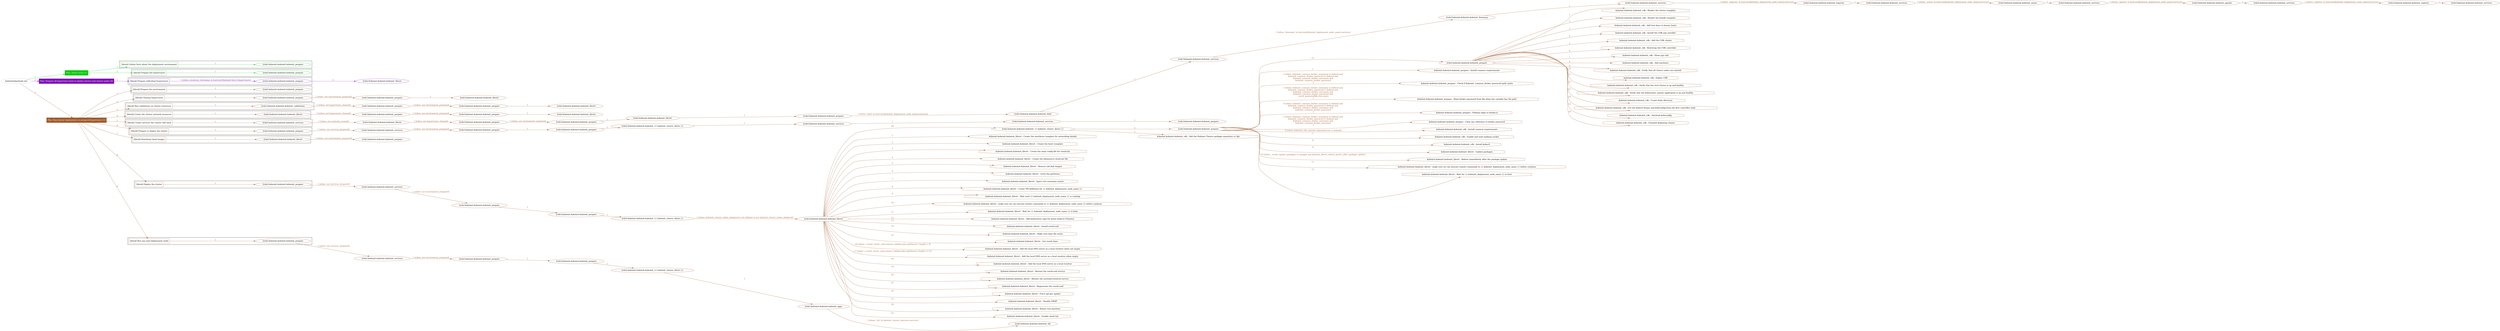 digraph {
	graph [concentrate=true ordering=in rankdir=LR ratio=fill]
	edge [esep=5 sep=10]
	"kubeinit/playbook.yml" [id=root_node style=dotted]
	play_4b096975 [label="Play: Initial setup (1)" color="#02ca05" fontcolor="#ffffff" id=play_4b096975 shape=box style=filled tooltip=localhost]
	"kubeinit/playbook.yml" -> play_4b096975 [label="1 " color="#02ca05" fontcolor="#02ca05" id=edge_5274994a labeltooltip="1 " tooltip="1 "]
	subgraph "kubeinit.kubeinit.kubeinit_prepare" {
		role_dae1dda7 [label="[role] kubeinit.kubeinit.kubeinit_prepare" color="#02ca05" id=role_dae1dda7 tooltip="kubeinit.kubeinit.kubeinit_prepare"]
	}
	subgraph "kubeinit.kubeinit.kubeinit_prepare" {
		role_79cd7778 [label="[role] kubeinit.kubeinit.kubeinit_prepare" color="#02ca05" id=role_79cd7778 tooltip="kubeinit.kubeinit.kubeinit_prepare"]
	}
	subgraph "Play: Initial setup (1)" {
		play_4b096975 -> block_efa3e01d [label=1 color="#02ca05" fontcolor="#02ca05" id=edge_a4e63b7f labeltooltip=1 tooltip=1]
		subgraph cluster_block_efa3e01d {
			block_efa3e01d [label="[block] Gather facts about the deployment environment" color="#02ca05" id=block_efa3e01d labeltooltip="Gather facts about the deployment environment" shape=box tooltip="Gather facts about the deployment environment"]
			block_efa3e01d -> role_dae1dda7 [label="1 " color="#02ca05" fontcolor="#02ca05" id=edge_c95172b9 labeltooltip="1 " tooltip="1 "]
		}
		play_4b096975 -> block_17cd36f0 [label=2 color="#02ca05" fontcolor="#02ca05" id=edge_826f4c01 labeltooltip=2 tooltip=2]
		subgraph cluster_block_17cd36f0 {
			block_17cd36f0 [label="[block] Prepare the hypervisors" color="#02ca05" id=block_17cd36f0 labeltooltip="Prepare the hypervisors" shape=box tooltip="Prepare the hypervisors"]
			block_17cd36f0 -> role_79cd7778 [label="1 " color="#02ca05" fontcolor="#02ca05" id=edge_7242faa9 labeltooltip="1 " tooltip="1 "]
		}
	}
	play_e96b1657 [label="Play: Prepare all hypervisor hosts to deploy service and cluster nodes (0)" color="#8113b9" fontcolor="#ffffff" id=play_e96b1657 shape=box style=filled tooltip="Play: Prepare all hypervisor hosts to deploy service and cluster nodes (0)"]
	"kubeinit/playbook.yml" -> play_e96b1657 [label="2 " color="#8113b9" fontcolor="#8113b9" id=edge_091a5f6b labeltooltip="2 " tooltip="2 "]
	subgraph "kubeinit.kubeinit.kubeinit_libvirt" {
		role_375c0bc0 [label="[role] kubeinit.kubeinit.kubeinit_libvirt" color="#8113b9" id=role_375c0bc0 tooltip="kubeinit.kubeinit.kubeinit_libvirt"]
	}
	subgraph "kubeinit.kubeinit.kubeinit_prepare" {
		role_eabfdcb5 [label="[role] kubeinit.kubeinit.kubeinit_prepare" color="#8113b9" id=role_eabfdcb5 tooltip="kubeinit.kubeinit.kubeinit_prepare"]
		role_eabfdcb5 -> role_375c0bc0 [label="1 " color="#8113b9" fontcolor="#8113b9" id=edge_df28ce56 labeltooltip="1 " tooltip="1 "]
	}
	subgraph "Play: Prepare all hypervisor hosts to deploy service and cluster nodes (0)" {
		play_e96b1657 -> block_29586aec [label=1 color="#8113b9" fontcolor="#8113b9" id=edge_f8de0030 labeltooltip=1 tooltip=1]
		subgraph cluster_block_29586aec {
			block_29586aec [label="[block] Prepare individual hypervisors" color="#8113b9" id=block_29586aec labeltooltip="Prepare individual hypervisors" shape=box tooltip="Prepare individual hypervisors"]
			block_29586aec -> role_eabfdcb5 [label="1 [when: inventory_hostname in hostvars['kubeinit-facts'].hypervisors]" color="#8113b9" fontcolor="#8113b9" id=edge_ac0bf16d labeltooltip="1 [when: inventory_hostname in hostvars['kubeinit-facts'].hypervisors]" tooltip="1 [when: inventory_hostname in hostvars['kubeinit-facts'].hypervisors]"]
		}
	}
	play_20565c7b [label="Play: Run cluster deployment on prepared hypervisors (1)" color="#9f5c2d" fontcolor="#ffffff" id=play_20565c7b shape=box style=filled tooltip=localhost]
	"kubeinit/playbook.yml" -> play_20565c7b [label="3 " color="#9f5c2d" fontcolor="#9f5c2d" id=edge_980e9e34 labeltooltip="3 " tooltip="3 "]
	subgraph "kubeinit.kubeinit.kubeinit_prepare" {
		role_3892c87d [label="[role] kubeinit.kubeinit.kubeinit_prepare" color="#9f5c2d" id=role_3892c87d tooltip="kubeinit.kubeinit.kubeinit_prepare"]
	}
	subgraph "kubeinit.kubeinit.kubeinit_libvirt" {
		role_865e1352 [label="[role] kubeinit.kubeinit.kubeinit_libvirt" color="#9f5c2d" id=role_865e1352 tooltip="kubeinit.kubeinit.kubeinit_libvirt"]
	}
	subgraph "kubeinit.kubeinit.kubeinit_prepare" {
		role_1aa5c8f6 [label="[role] kubeinit.kubeinit.kubeinit_prepare" color="#9f5c2d" id=role_1aa5c8f6 tooltip="kubeinit.kubeinit.kubeinit_prepare"]
		role_1aa5c8f6 -> role_865e1352 [label="1 " color="#9f5c2d" fontcolor="#9f5c2d" id=edge_eb5fa31a labeltooltip="1 " tooltip="1 "]
	}
	subgraph "kubeinit.kubeinit.kubeinit_prepare" {
		role_22e79dbb [label="[role] kubeinit.kubeinit.kubeinit_prepare" color="#9f5c2d" id=role_22e79dbb tooltip="kubeinit.kubeinit.kubeinit_prepare"]
		role_22e79dbb -> role_1aa5c8f6 [label="1 [when: not environment_prepared]" color="#9f5c2d" fontcolor="#9f5c2d" id=edge_43671c63 labeltooltip="1 [when: not environment_prepared]" tooltip="1 [when: not environment_prepared]"]
	}
	subgraph "kubeinit.kubeinit.kubeinit_libvirt" {
		role_51ab3d41 [label="[role] kubeinit.kubeinit.kubeinit_libvirt" color="#9f5c2d" id=role_51ab3d41 tooltip="kubeinit.kubeinit.kubeinit_libvirt"]
	}
	subgraph "kubeinit.kubeinit.kubeinit_prepare" {
		role_183d7eab [label="[role] kubeinit.kubeinit.kubeinit_prepare" color="#9f5c2d" id=role_183d7eab tooltip="kubeinit.kubeinit.kubeinit_prepare"]
		role_183d7eab -> role_51ab3d41 [label="1 " color="#9f5c2d" fontcolor="#9f5c2d" id=edge_656cd8fe labeltooltip="1 " tooltip="1 "]
	}
	subgraph "kubeinit.kubeinit.kubeinit_prepare" {
		role_f759e8e3 [label="[role] kubeinit.kubeinit.kubeinit_prepare" color="#9f5c2d" id=role_f759e8e3 tooltip="kubeinit.kubeinit.kubeinit_prepare"]
		role_f759e8e3 -> role_183d7eab [label="1 [when: not environment_prepared]" color="#9f5c2d" fontcolor="#9f5c2d" id=edge_4b8f04ab labeltooltip="1 [when: not environment_prepared]" tooltip="1 [when: not environment_prepared]"]
	}
	subgraph "kubeinit.kubeinit.kubeinit_validations" {
		role_c5344266 [label="[role] kubeinit.kubeinit.kubeinit_validations" color="#9f5c2d" id=role_c5344266 tooltip="kubeinit.kubeinit.kubeinit_validations"]
		role_c5344266 -> role_f759e8e3 [label="1 [when: not hypervisors_cleaned]" color="#9f5c2d" fontcolor="#9f5c2d" id=edge_2b792ae1 labeltooltip="1 [when: not hypervisors_cleaned]" tooltip="1 [when: not hypervisors_cleaned]"]
	}
	subgraph "kubeinit.kubeinit.kubeinit_libvirt" {
		role_154c600c [label="[role] kubeinit.kubeinit.kubeinit_libvirt" color="#9f5c2d" id=role_154c600c tooltip="kubeinit.kubeinit.kubeinit_libvirt"]
	}
	subgraph "kubeinit.kubeinit.kubeinit_prepare" {
		role_46c94559 [label="[role] kubeinit.kubeinit.kubeinit_prepare" color="#9f5c2d" id=role_46c94559 tooltip="kubeinit.kubeinit.kubeinit_prepare"]
		role_46c94559 -> role_154c600c [label="1 " color="#9f5c2d" fontcolor="#9f5c2d" id=edge_b2d3b6f0 labeltooltip="1 " tooltip="1 "]
	}
	subgraph "kubeinit.kubeinit.kubeinit_prepare" {
		role_74358912 [label="[role] kubeinit.kubeinit.kubeinit_prepare" color="#9f5c2d" id=role_74358912 tooltip="kubeinit.kubeinit.kubeinit_prepare"]
		role_74358912 -> role_46c94559 [label="1 [when: not environment_prepared]" color="#9f5c2d" fontcolor="#9f5c2d" id=edge_a160a01a labeltooltip="1 [when: not environment_prepared]" tooltip="1 [when: not environment_prepared]"]
	}
	subgraph "kubeinit.kubeinit.kubeinit_libvirt" {
		role_b840a695 [label="[role] kubeinit.kubeinit.kubeinit_libvirt" color="#9f5c2d" id=role_b840a695 tooltip="kubeinit.kubeinit.kubeinit_libvirt"]
		role_b840a695 -> role_74358912 [label="1 [when: not hypervisors_cleaned]" color="#9f5c2d" fontcolor="#9f5c2d" id=edge_20b74d67 labeltooltip="1 [when: not hypervisors_cleaned]" tooltip="1 [when: not hypervisors_cleaned]"]
	}
	subgraph "kubeinit.kubeinit.kubeinit_services" {
		role_607d300a [label="[role] kubeinit.kubeinit.kubeinit_services" color="#9f5c2d" id=role_607d300a tooltip="kubeinit.kubeinit.kubeinit_services"]
	}
	subgraph "kubeinit.kubeinit.kubeinit_registry" {
		role_a7ab4650 [label="[role] kubeinit.kubeinit.kubeinit_registry" color="#9f5c2d" id=role_a7ab4650 tooltip="kubeinit.kubeinit.kubeinit_registry"]
		role_a7ab4650 -> role_607d300a [label="1 " color="#9f5c2d" fontcolor="#9f5c2d" id=edge_0f89ae68 labeltooltip="1 " tooltip="1 "]
	}
	subgraph "kubeinit.kubeinit.kubeinit_services" {
		role_70c87b32 [label="[role] kubeinit.kubeinit.kubeinit_services" color="#9f5c2d" id=role_70c87b32 tooltip="kubeinit.kubeinit.kubeinit_services"]
		role_70c87b32 -> role_a7ab4650 [label="1 [when: 'registry' in hostvars[kubeinit_deployment_node_name].services]" color="#9f5c2d" fontcolor="#9f5c2d" id=edge_9947256d labeltooltip="1 [when: 'registry' in hostvars[kubeinit_deployment_node_name].services]" tooltip="1 [when: 'registry' in hostvars[kubeinit_deployment_node_name].services]"]
	}
	subgraph "kubeinit.kubeinit.kubeinit_apache" {
		role_8a4deb94 [label="[role] kubeinit.kubeinit.kubeinit_apache" color="#9f5c2d" id=role_8a4deb94 tooltip="kubeinit.kubeinit.kubeinit_apache"]
		role_8a4deb94 -> role_70c87b32 [label="1 " color="#9f5c2d" fontcolor="#9f5c2d" id=edge_41534d20 labeltooltip="1 " tooltip="1 "]
	}
	subgraph "kubeinit.kubeinit.kubeinit_services" {
		role_7d625b3b [label="[role] kubeinit.kubeinit.kubeinit_services" color="#9f5c2d" id=role_7d625b3b tooltip="kubeinit.kubeinit.kubeinit_services"]
		role_7d625b3b -> role_8a4deb94 [label="1 [when: 'apache' in hostvars[kubeinit_deployment_node_name].services]" color="#9f5c2d" fontcolor="#9f5c2d" id=edge_e7bc99f2 labeltooltip="1 [when: 'apache' in hostvars[kubeinit_deployment_node_name].services]" tooltip="1 [when: 'apache' in hostvars[kubeinit_deployment_node_name].services]"]
	}
	subgraph "kubeinit.kubeinit.kubeinit_nexus" {
		role_304b8098 [label="[role] kubeinit.kubeinit.kubeinit_nexus" color="#9f5c2d" id=role_304b8098 tooltip="kubeinit.kubeinit.kubeinit_nexus"]
		role_304b8098 -> role_7d625b3b [label="1 " color="#9f5c2d" fontcolor="#9f5c2d" id=edge_ab46e125 labeltooltip="1 " tooltip="1 "]
	}
	subgraph "kubeinit.kubeinit.kubeinit_services" {
		role_6a595a74 [label="[role] kubeinit.kubeinit.kubeinit_services" color="#9f5c2d" id=role_6a595a74 tooltip="kubeinit.kubeinit.kubeinit_services"]
		role_6a595a74 -> role_304b8098 [label="1 [when: 'nexus' in hostvars[kubeinit_deployment_node_name].services]" color="#9f5c2d" fontcolor="#9f5c2d" id=edge_2302e0fc labeltooltip="1 [when: 'nexus' in hostvars[kubeinit_deployment_node_name].services]" tooltip="1 [when: 'nexus' in hostvars[kubeinit_deployment_node_name].services]"]
	}
	subgraph "kubeinit.kubeinit.kubeinit_haproxy" {
		role_f06f0fd2 [label="[role] kubeinit.kubeinit.kubeinit_haproxy" color="#9f5c2d" id=role_f06f0fd2 tooltip="kubeinit.kubeinit.kubeinit_haproxy"]
		role_f06f0fd2 -> role_6a595a74 [label="1 " color="#9f5c2d" fontcolor="#9f5c2d" id=edge_9b2ff27e labeltooltip="1 " tooltip="1 "]
	}
	subgraph "kubeinit.kubeinit.kubeinit_services" {
		role_19c8b52f [label="[role] kubeinit.kubeinit.kubeinit_services" color="#9f5c2d" id=role_19c8b52f tooltip="kubeinit.kubeinit.kubeinit_services"]
		role_19c8b52f -> role_f06f0fd2 [label="1 [when: 'haproxy' in hostvars[kubeinit_deployment_node_name].services]" color="#9f5c2d" fontcolor="#9f5c2d" id=edge_483c10b6 labeltooltip="1 [when: 'haproxy' in hostvars[kubeinit_deployment_node_name].services]" tooltip="1 [when: 'haproxy' in hostvars[kubeinit_deployment_node_name].services]"]
	}
	subgraph "kubeinit.kubeinit.kubeinit_dnsmasq" {
		role_2fb79613 [label="[role] kubeinit.kubeinit.kubeinit_dnsmasq" color="#9f5c2d" id=role_2fb79613 tooltip="kubeinit.kubeinit.kubeinit_dnsmasq"]
		role_2fb79613 -> role_19c8b52f [label="1 " color="#9f5c2d" fontcolor="#9f5c2d" id=edge_f11f7e27 labeltooltip="1 " tooltip="1 "]
	}
	subgraph "kubeinit.kubeinit.kubeinit_services" {
		role_03984b90 [label="[role] kubeinit.kubeinit.kubeinit_services" color="#9f5c2d" id=role_03984b90 tooltip="kubeinit.kubeinit.kubeinit_services"]
		role_03984b90 -> role_2fb79613 [label="1 [when: 'dnsmasq' in hostvars[kubeinit_deployment_node_name].services]" color="#9f5c2d" fontcolor="#9f5c2d" id=edge_914fcc77 labeltooltip="1 [when: 'dnsmasq' in hostvars[kubeinit_deployment_node_name].services]" tooltip="1 [when: 'dnsmasq' in hostvars[kubeinit_deployment_node_name].services]"]
	}
	subgraph "kubeinit.kubeinit.kubeinit_bind" {
		role_a3f1e0aa [label="[role] kubeinit.kubeinit.kubeinit_bind" color="#9f5c2d" id=role_a3f1e0aa tooltip="kubeinit.kubeinit.kubeinit_bind"]
		role_a3f1e0aa -> role_03984b90 [label="1 " color="#9f5c2d" fontcolor="#9f5c2d" id=edge_8e8bd07e labeltooltip="1 " tooltip="1 "]
	}
	subgraph "kubeinit.kubeinit.kubeinit_prepare" {
		role_dec8719f [label="[role] kubeinit.kubeinit.kubeinit_prepare" color="#9f5c2d" id=role_dec8719f tooltip="kubeinit.kubeinit.kubeinit_prepare"]
		role_dec8719f -> role_a3f1e0aa [label="1 [when: 'bind' in hostvars[kubeinit_deployment_node_name].services]" color="#9f5c2d" fontcolor="#9f5c2d" id=edge_e58d956b labeltooltip="1 [when: 'bind' in hostvars[kubeinit_deployment_node_name].services]" tooltip="1 [when: 'bind' in hostvars[kubeinit_deployment_node_name].services]"]
	}
	subgraph "kubeinit.kubeinit.kubeinit_libvirt" {
		role_0289fa87 [label="[role] kubeinit.kubeinit.kubeinit_libvirt" color="#9f5c2d" id=role_0289fa87 tooltip="kubeinit.kubeinit.kubeinit_libvirt"]
		role_0289fa87 -> role_dec8719f [label="1 " color="#9f5c2d" fontcolor="#9f5c2d" id=edge_8224403a labeltooltip="1 " tooltip="1 "]
	}
	subgraph "kubeinit.kubeinit.kubeinit_prepare" {
		role_ed5b81ff [label="[role] kubeinit.kubeinit.kubeinit_prepare" color="#9f5c2d" id=role_ed5b81ff tooltip="kubeinit.kubeinit.kubeinit_prepare"]
		role_ed5b81ff -> role_0289fa87 [label="1 " color="#9f5c2d" fontcolor="#9f5c2d" id=edge_418b229f labeltooltip="1 " tooltip="1 "]
	}
	subgraph "kubeinit.kubeinit.kubeinit_prepare" {
		role_d68165b0 [label="[role] kubeinit.kubeinit.kubeinit_prepare" color="#9f5c2d" id=role_d68165b0 tooltip="kubeinit.kubeinit.kubeinit_prepare"]
		role_d68165b0 -> role_ed5b81ff [label="1 [when: not environment_prepared]" color="#9f5c2d" fontcolor="#9f5c2d" id=edge_cc7028ac labeltooltip="1 [when: not environment_prepared]" tooltip="1 [when: not environment_prepared]"]
	}
	subgraph "kubeinit.kubeinit.kubeinit_libvirt" {
		role_232a1df0 [label="[role] kubeinit.kubeinit.kubeinit_libvirt" color="#9f5c2d" id=role_232a1df0 tooltip="kubeinit.kubeinit.kubeinit_libvirt"]
		role_232a1df0 -> role_d68165b0 [label="1 [when: not hypervisors_cleaned]" color="#9f5c2d" fontcolor="#9f5c2d" id=edge_d5af9f51 labeltooltip="1 [when: not hypervisors_cleaned]" tooltip="1 [when: not hypervisors_cleaned]"]
	}
	subgraph "kubeinit.kubeinit.kubeinit_services" {
		role_73a20602 [label="[role] kubeinit.kubeinit.kubeinit_services" color="#9f5c2d" id=role_73a20602 tooltip="kubeinit.kubeinit.kubeinit_services"]
		role_73a20602 -> role_232a1df0 [label="1 [when: not network_created]" color="#9f5c2d" fontcolor="#9f5c2d" id=edge_ab255b76 labeltooltip="1 [when: not network_created]" tooltip="1 [when: not network_created]"]
	}
	subgraph "kubeinit.kubeinit.kubeinit_prepare" {
		role_c5945d5e [label="[role] kubeinit.kubeinit.kubeinit_prepare" color="#9f5c2d" id=role_c5945d5e tooltip="kubeinit.kubeinit.kubeinit_prepare"]
	}
	subgraph "kubeinit.kubeinit.kubeinit_services" {
		role_5a79c8a8 [label="[role] kubeinit.kubeinit.kubeinit_services" color="#9f5c2d" id=role_5a79c8a8 tooltip="kubeinit.kubeinit.kubeinit_services"]
		role_5a79c8a8 -> role_c5945d5e [label="1 " color="#9f5c2d" fontcolor="#9f5c2d" id=edge_2cdfae42 labeltooltip="1 " tooltip="1 "]
	}
	subgraph "kubeinit.kubeinit.kubeinit_services" {
		role_5133e07e [label="[role] kubeinit.kubeinit.kubeinit_services" color="#9f5c2d" id=role_5133e07e tooltip="kubeinit.kubeinit.kubeinit_services"]
		role_5133e07e -> role_5a79c8a8 [label="1 " color="#9f5c2d" fontcolor="#9f5c2d" id=edge_54acbcac labeltooltip="1 " tooltip="1 "]
	}
	subgraph "kubeinit.kubeinit.kubeinit_{{ kubeinit_cluster_distro }}" {
		role_15e98c69 [label="[role] kubeinit.kubeinit.kubeinit_{{ kubeinit_cluster_distro }}" color="#9f5c2d" id=role_15e98c69 tooltip="kubeinit.kubeinit.kubeinit_{{ kubeinit_cluster_distro }}"]
		role_15e98c69 -> role_5133e07e [label="1 " color="#9f5c2d" fontcolor="#9f5c2d" id=edge_979765f5 labeltooltip="1 " tooltip="1 "]
	}
	subgraph "kubeinit.kubeinit.kubeinit_prepare" {
		role_33fd4ab4 [label="[role] kubeinit.kubeinit.kubeinit_prepare" color="#9f5c2d" id=role_33fd4ab4 tooltip="kubeinit.kubeinit.kubeinit_prepare"]
		role_33fd4ab4 -> role_15e98c69 [label="1 " color="#9f5c2d" fontcolor="#9f5c2d" id=edge_53e7b1ba labeltooltip="1 " tooltip="1 "]
	}
	subgraph "kubeinit.kubeinit.kubeinit_prepare" {
		role_29544a4b [label="[role] kubeinit.kubeinit.kubeinit_prepare" color="#9f5c2d" id=role_29544a4b tooltip="kubeinit.kubeinit.kubeinit_prepare"]
		role_29544a4b -> role_33fd4ab4 [label="1 " color="#9f5c2d" fontcolor="#9f5c2d" id=edge_06a8fded labeltooltip="1 " tooltip="1 "]
	}
	subgraph "kubeinit.kubeinit.kubeinit_services" {
		role_77e5f86e [label="[role] kubeinit.kubeinit.kubeinit_services" color="#9f5c2d" id=role_77e5f86e tooltip="kubeinit.kubeinit.kubeinit_services"]
		role_77e5f86e -> role_29544a4b [label="1 [when: not environment_prepared]" color="#9f5c2d" fontcolor="#9f5c2d" id=edge_5c6a4148 labeltooltip="1 [when: not environment_prepared]" tooltip="1 [when: not environment_prepared]"]
	}
	subgraph "kubeinit.kubeinit.kubeinit_prepare" {
		role_164a46b6 [label="[role] kubeinit.kubeinit.kubeinit_prepare" color="#9f5c2d" id=role_164a46b6 tooltip="kubeinit.kubeinit.kubeinit_prepare"]
		role_164a46b6 -> role_77e5f86e [label="1 [when: not services_prepared]" color="#9f5c2d" fontcolor="#9f5c2d" id=edge_c82bbc98 labeltooltip="1 [when: not services_prepared]" tooltip="1 [when: not services_prepared]"]
	}
	subgraph "kubeinit.kubeinit.kubeinit_prepare" {
		role_1743bfda [label="[role] kubeinit.kubeinit.kubeinit_prepare" color="#9f5c2d" id=role_1743bfda tooltip="kubeinit.kubeinit.kubeinit_prepare"]
	}
	subgraph "kubeinit.kubeinit.kubeinit_libvirt" {
		role_c59ad610 [label="[role] kubeinit.kubeinit.kubeinit_libvirt" color="#9f5c2d" id=role_c59ad610 tooltip="kubeinit.kubeinit.kubeinit_libvirt"]
		role_c59ad610 -> role_1743bfda [label="1 [when: not environment_prepared]" color="#9f5c2d" fontcolor="#9f5c2d" id=edge_203aa088 labeltooltip="1 [when: not environment_prepared]" tooltip="1 [when: not environment_prepared]"]
	}
	subgraph "kubeinit.kubeinit.kubeinit_prepare" {
		role_895c59ad [label="[role] kubeinit.kubeinit.kubeinit_prepare" color="#9f5c2d" id=role_895c59ad tooltip="kubeinit.kubeinit.kubeinit_prepare"]
		task_1878a746 [label="kubeinit.kubeinit.kubeinit_cdk : Render the cluster template" color="#9f5c2d" id=task_1878a746 shape=octagon tooltip="kubeinit.kubeinit.kubeinit_cdk : Render the cluster template"]
		role_895c59ad -> task_1878a746 [label="1 " color="#9f5c2d" fontcolor="#9f5c2d" id=edge_37572f35 labeltooltip="1 " tooltip="1 "]
		task_08afacf3 [label="kubeinit.kubeinit.kubeinit_cdk : Render the bundle template" color="#9f5c2d" id=task_08afacf3 shape=octagon tooltip="kubeinit.kubeinit.kubeinit_cdk : Render the bundle template"]
		role_895c59ad -> task_08afacf3 [label="2 " color="#9f5c2d" fontcolor="#9f5c2d" id=edge_6139b318 labeltooltip="2 " tooltip="2 "]
		task_d8cc1b29 [label="kubeinit.kubeinit.kubeinit_cdk : Add host keys to known_hosts" color="#9f5c2d" id=task_d8cc1b29 shape=octagon tooltip="kubeinit.kubeinit.kubeinit_cdk : Add host keys to known_hosts"]
		role_895c59ad -> task_d8cc1b29 [label="3 " color="#9f5c2d" fontcolor="#9f5c2d" id=edge_e0b20834 labeltooltip="3 " tooltip="3 "]
		task_c74b62ca [label="kubeinit.kubeinit.kubeinit_cdk : Install the CDK juju installer" color="#9f5c2d" id=task_c74b62ca shape=octagon tooltip="kubeinit.kubeinit.kubeinit_cdk : Install the CDK juju installer"]
		role_895c59ad -> task_c74b62ca [label="4 " color="#9f5c2d" fontcolor="#9f5c2d" id=edge_906825db labeltooltip="4 " tooltip="4 "]
		task_30744d6d [label="kubeinit.kubeinit.kubeinit_cdk : Add the CDK cluster" color="#9f5c2d" id=task_30744d6d shape=octagon tooltip="kubeinit.kubeinit.kubeinit_cdk : Add the CDK cluster"]
		role_895c59ad -> task_30744d6d [label="5 " color="#9f5c2d" fontcolor="#9f5c2d" id=edge_4f910ebe labeltooltip="5 " tooltip="5 "]
		task_2e10affa [label="kubeinit.kubeinit.kubeinit_cdk : Bootstrap the CDK controller" color="#9f5c2d" id=task_2e10affa shape=octagon tooltip="kubeinit.kubeinit.kubeinit_cdk : Bootstrap the CDK controller"]
		role_895c59ad -> task_2e10affa [label="6 " color="#9f5c2d" fontcolor="#9f5c2d" id=edge_91d71489 labeltooltip="6 " tooltip="6 "]
		task_069417f8 [label="kubeinit.kubeinit.kubeinit_cdk : Show juju info" color="#9f5c2d" id=task_069417f8 shape=octagon tooltip="kubeinit.kubeinit.kubeinit_cdk : Show juju info"]
		role_895c59ad -> task_069417f8 [label="7 " color="#9f5c2d" fontcolor="#9f5c2d" id=edge_bf6e2eba labeltooltip="7 " tooltip="7 "]
		task_92784319 [label="kubeinit.kubeinit.kubeinit_cdk : Add machines" color="#9f5c2d" id=task_92784319 shape=octagon tooltip="kubeinit.kubeinit.kubeinit_cdk : Add machines"]
		role_895c59ad -> task_92784319 [label="8 " color="#9f5c2d" fontcolor="#9f5c2d" id=edge_5308390b labeltooltip="8 " tooltip="8 "]
		task_556bd1af [label="kubeinit.kubeinit.kubeinit_cdk : Verify that all cluster nodes are started" color="#9f5c2d" id=task_556bd1af shape=octagon tooltip="kubeinit.kubeinit.kubeinit_cdk : Verify that all cluster nodes are started"]
		role_895c59ad -> task_556bd1af [label="9 " color="#9f5c2d" fontcolor="#9f5c2d" id=edge_c184d3ac labeltooltip="9 " tooltip="9 "]
		task_fd542a44 [label="kubeinit.kubeinit.kubeinit_cdk : Deploy CDK" color="#9f5c2d" id=task_fd542a44 shape=octagon tooltip="kubeinit.kubeinit.kubeinit_cdk : Deploy CDK"]
		role_895c59ad -> task_fd542a44 [label="10 " color="#9f5c2d" fontcolor="#9f5c2d" id=edge_819b27bd labeltooltip="10 " tooltip="10 "]
		task_41ca8ee5 [label="kubeinit.kubeinit.kubeinit_cdk : Verify that the etcd cluster is up and healthy" color="#9f5c2d" id=task_41ca8ee5 shape=octagon tooltip="kubeinit.kubeinit.kubeinit_cdk : Verify that the etcd cluster is up and healthy"]
		role_895c59ad -> task_41ca8ee5 [label="11 " color="#9f5c2d" fontcolor="#9f5c2d" id=edge_fc746fad labeltooltip="11 " tooltip="11 "]
		task_d56072e4 [label="kubeinit.kubeinit.kubeinit_cdk : Verify that the kubernetes_master application is up and healthy" color="#9f5c2d" id=task_d56072e4 shape=octagon tooltip="kubeinit.kubeinit.kubeinit_cdk : Verify that the kubernetes_master application is up and healthy"]
		role_895c59ad -> task_d56072e4 [label="12 " color="#9f5c2d" fontcolor="#9f5c2d" id=edge_acd6a3f9 labeltooltip="12 " tooltip="12 "]
		task_8034437e [label="kubeinit.kubeinit.kubeinit_cdk : Create kube directory" color="#9f5c2d" id=task_8034437e shape=octagon tooltip="kubeinit.kubeinit.kubeinit_cdk : Create kube directory"]
		role_895c59ad -> task_8034437e [label="13 " color="#9f5c2d" fontcolor="#9f5c2d" id=edge_b41194ad labeltooltip="13 " tooltip="13 "]
		task_a968a083 [label="kubeinit.kubeinit.kubeinit_cdk : Get the kubectl binary and kubeconfig from the first controller node" color="#9f5c2d" id=task_a968a083 shape=octagon tooltip="kubeinit.kubeinit.kubeinit_cdk : Get the kubectl binary and kubeconfig from the first controller node"]
		role_895c59ad -> task_a968a083 [label="14 " color="#9f5c2d" fontcolor="#9f5c2d" id=edge_44c798dc labeltooltip="14 " tooltip="14 "]
		task_1e37dce6 [label="kubeinit.kubeinit.kubeinit_cdk : Autoload kubeconfig" color="#9f5c2d" id=task_1e37dce6 shape=octagon tooltip="kubeinit.kubeinit.kubeinit_cdk : Autoload kubeconfig"]
		role_895c59ad -> task_1e37dce6 [label="15 " color="#9f5c2d" fontcolor="#9f5c2d" id=edge_8adcab72 labeltooltip="15 " tooltip="15 "]
		task_5c0ebe9a [label="kubeinit.kubeinit.kubeinit_cdk : Finished deploying cluster" color="#9f5c2d" id=task_5c0ebe9a shape=octagon tooltip="kubeinit.kubeinit.kubeinit_cdk : Finished deploying cluster"]
		role_895c59ad -> task_5c0ebe9a [label="16 " color="#9f5c2d" fontcolor="#9f5c2d" id=edge_7279b6c1 labeltooltip="16 " tooltip="16 "]
	}
	subgraph "kubeinit.kubeinit.kubeinit_prepare" {
		role_fb09110b [label="[role] kubeinit.kubeinit.kubeinit_prepare" color="#9f5c2d" id=role_fb09110b tooltip="kubeinit.kubeinit.kubeinit_prepare"]
		task_dff747df [label="kubeinit.kubeinit.kubeinit_prepare : Install common requirements" color="#9f5c2d" id=task_dff747df shape=octagon tooltip="kubeinit.kubeinit.kubeinit_prepare : Install common requirements"]
		role_fb09110b -> task_dff747df [label="1 " color="#9f5c2d" fontcolor="#9f5c2d" id=edge_0de946cb labeltooltip="1 " tooltip="1 "]
		task_44477d88 [label="kubeinit.kubeinit.kubeinit_prepare : Check if kubeinit_common_docker_password path exists" color="#9f5c2d" id=task_44477d88 shape=octagon tooltip="kubeinit.kubeinit.kubeinit_prepare : Check if kubeinit_common_docker_password path exists"]
		role_fb09110b -> task_44477d88 [label="2 [when: kubeinit_common_docker_username is defined and
kubeinit_common_docker_password is defined and
kubeinit_common_docker_username and
kubeinit_common_docker_password
]" color="#9f5c2d" fontcolor="#9f5c2d" id=edge_cddd9053 labeltooltip="2 [when: kubeinit_common_docker_username is defined and
kubeinit_common_docker_password is defined and
kubeinit_common_docker_username and
kubeinit_common_docker_password
]" tooltip="2 [when: kubeinit_common_docker_username is defined and
kubeinit_common_docker_password is defined and
kubeinit_common_docker_username and
kubeinit_common_docker_password
]"]
		task_a01a54a4 [label="kubeinit.kubeinit.kubeinit_prepare : Read docker password from file when the variable has the path" color="#9f5c2d" id=task_a01a54a4 shape=octagon tooltip="kubeinit.kubeinit.kubeinit_prepare : Read docker password from file when the variable has the path"]
		role_fb09110b -> task_a01a54a4 [label="3 [when: kubeinit_common_docker_username is defined and
kubeinit_common_docker_password is defined and
kubeinit_common_docker_username and
kubeinit_common_docker_password and
_result_passwordfile.stat.exists
]" color="#9f5c2d" fontcolor="#9f5c2d" id=edge_45d623ee labeltooltip="3 [when: kubeinit_common_docker_username is defined and
kubeinit_common_docker_password is defined and
kubeinit_common_docker_username and
kubeinit_common_docker_password and
_result_passwordfile.stat.exists
]" tooltip="3 [when: kubeinit_common_docker_username is defined and
kubeinit_common_docker_password is defined and
kubeinit_common_docker_username and
kubeinit_common_docker_password and
_result_passwordfile.stat.exists
]"]
		task_6daf492e [label="kubeinit.kubeinit.kubeinit_prepare : Podman login to docker.io" color="#9f5c2d" id=task_6daf492e shape=octagon tooltip="kubeinit.kubeinit.kubeinit_prepare : Podman login to docker.io"]
		role_fb09110b -> task_6daf492e [label="4 [when: kubeinit_common_docker_username is defined and
kubeinit_common_docker_password is defined and
kubeinit_common_docker_username and
kubeinit_common_docker_password
]" color="#9f5c2d" fontcolor="#9f5c2d" id=edge_a7a8c63d labeltooltip="4 [when: kubeinit_common_docker_username is defined and
kubeinit_common_docker_password is defined and
kubeinit_common_docker_username and
kubeinit_common_docker_password
]" tooltip="4 [when: kubeinit_common_docker_username is defined and
kubeinit_common_docker_password is defined and
kubeinit_common_docker_username and
kubeinit_common_docker_password
]"]
		task_40553cda [label="kubeinit.kubeinit.kubeinit_prepare : Clear any reference to docker password" color="#9f5c2d" id=task_40553cda shape=octagon tooltip="kubeinit.kubeinit.kubeinit_prepare : Clear any reference to docker password"]
		role_fb09110b -> task_40553cda [label="5 [when: kubeinit_common_docker_username is defined and
kubeinit_common_docker_password is defined and
kubeinit_common_docker_username and
kubeinit_common_docker_password
]" color="#9f5c2d" fontcolor="#9f5c2d" id=edge_77c90e26 labeltooltip="5 [when: kubeinit_common_docker_username is defined and
kubeinit_common_docker_password is defined and
kubeinit_common_docker_username and
kubeinit_common_docker_password
]" tooltip="5 [when: kubeinit_common_docker_username is defined and
kubeinit_common_docker_password is defined and
kubeinit_common_docker_username and
kubeinit_common_docker_password
]"]
		task_c9c190fc [label="kubeinit.kubeinit.kubeinit_cdk : Install common requirements" color="#9f5c2d" id=task_c9c190fc shape=octagon tooltip="kubeinit.kubeinit.kubeinit_cdk : Install common requirements"]
		role_fb09110b -> task_c9c190fc [label="6 [when: kubeinit_cdk_common_dependencies is defined]" color="#9f5c2d" fontcolor="#9f5c2d" id=edge_f3aeb9bf labeltooltip="6 [when: kubeinit_cdk_common_dependencies is defined]" tooltip="6 [when: kubeinit_cdk_common_dependencies is defined]"]
		task_0482f03f [label="kubeinit.kubeinit.kubeinit_cdk : Enable and start podman.socket" color="#9f5c2d" id=task_0482f03f shape=octagon tooltip="kubeinit.kubeinit.kubeinit_cdk : Enable and start podman.socket"]
		role_fb09110b -> task_0482f03f [label="7 " color="#9f5c2d" fontcolor="#9f5c2d" id=edge_fefaa50e labeltooltip="7 " tooltip="7 "]
		task_d77a8843 [label="kubeinit.kubeinit.kubeinit_cdk : Install kubectl" color="#9f5c2d" id=task_d77a8843 shape=octagon tooltip="kubeinit.kubeinit.kubeinit_cdk : Install kubectl"]
		role_fb09110b -> task_d77a8843 [label="8 " color="#9f5c2d" fontcolor="#9f5c2d" id=edge_603cb155 labeltooltip="8 " tooltip="8 "]
		task_619487fc [label="kubeinit.kubeinit.kubeinit_libvirt : Update packages" color="#9f5c2d" id=task_619487fc shape=octagon tooltip="kubeinit.kubeinit.kubeinit_libvirt : Update packages"]
		role_fb09110b -> task_619487fc [label="9 " color="#9f5c2d" fontcolor="#9f5c2d" id=edge_c969581f labeltooltip="9 " tooltip="9 "]
		task_2467b4b3 [label="kubeinit.kubeinit.kubeinit_libvirt : Reboot immediately after the package update" color="#9f5c2d" id=task_2467b4b3 shape=octagon tooltip="kubeinit.kubeinit.kubeinit_libvirt : Reboot immediately after the package update"]
		role_fb09110b -> task_2467b4b3 [label="10 [when: _result_update_packages is changed and kubeinit_libvirt_reboot_guests_after_package_update]" color="#9f5c2d" fontcolor="#9f5c2d" id=edge_37c086cf labeltooltip="10 [when: _result_update_packages is changed and kubeinit_libvirt_reboot_guests_after_package_update]" tooltip="10 [when: _result_update_packages is changed and kubeinit_libvirt_reboot_guests_after_package_update]"]
		task_b504c18f [label="kubeinit.kubeinit.kubeinit_libvirt : make sure we can execute remote commands in {{ kubeinit_deployment_node_name }} before continue" color="#9f5c2d" id=task_b504c18f shape=octagon tooltip="kubeinit.kubeinit.kubeinit_libvirt : make sure we can execute remote commands in {{ kubeinit_deployment_node_name }} before continue"]
		role_fb09110b -> task_b504c18f [label="11 " color="#9f5c2d" fontcolor="#9f5c2d" id=edge_cbea1ca9 labeltooltip="11 " tooltip="11 "]
		task_c8c78639 [label="kubeinit.kubeinit.kubeinit_libvirt : Wait for {{ kubeinit_deployment_node_name }} to boot" color="#9f5c2d" id=task_c8c78639 shape=octagon tooltip="kubeinit.kubeinit.kubeinit_libvirt : Wait for {{ kubeinit_deployment_node_name }} to boot"]
		role_fb09110b -> task_c8c78639 [label="12 " color="#9f5c2d" fontcolor="#9f5c2d" id=edge_99b4d746 labeltooltip="12 " tooltip="12 "]
		role_fb09110b -> role_895c59ad [label="13 " color="#9f5c2d" fontcolor="#9f5c2d" id=edge_b406fcec labeltooltip="13 " tooltip="13 "]
	}
	subgraph "kubeinit.kubeinit.kubeinit_{{ kubeinit_cluster_distro }}" {
		role_9b1ef1f7 [label="[role] kubeinit.kubeinit.kubeinit_{{ kubeinit_cluster_distro }}" color="#9f5c2d" id=role_9b1ef1f7 tooltip="kubeinit.kubeinit.kubeinit_{{ kubeinit_cluster_distro }}"]
		task_8b2502cc [label="kubeinit.kubeinit.kubeinit_cdk : Add the Podman Ubuntu package repository to Apt" color="#9f5c2d" id=task_8b2502cc shape=octagon tooltip="kubeinit.kubeinit.kubeinit_cdk : Add the Podman Ubuntu package repository to Apt"]
		role_9b1ef1f7 -> task_8b2502cc [label="1 " color="#9f5c2d" fontcolor="#9f5c2d" id=edge_e2554ef3 labeltooltip="1 " tooltip="1 "]
		role_9b1ef1f7 -> role_fb09110b [label="2 " color="#9f5c2d" fontcolor="#9f5c2d" id=edge_de349cd5 labeltooltip="2 " tooltip="2 "]
	}
	subgraph "kubeinit.kubeinit.kubeinit_libvirt" {
		role_ff27a1f7 [label="[role] kubeinit.kubeinit.kubeinit_libvirt" color="#9f5c2d" id=role_ff27a1f7 tooltip="kubeinit.kubeinit.kubeinit_libvirt"]
		task_53d31bf9 [label="kubeinit.kubeinit.kubeinit_libvirt : Create the interfaces template for networking details" color="#9f5c2d" id=task_53d31bf9 shape=octagon tooltip="kubeinit.kubeinit.kubeinit_libvirt : Create the interfaces template for networking details"]
		role_ff27a1f7 -> task_53d31bf9 [label="1 " color="#9f5c2d" fontcolor="#9f5c2d" id=edge_543972f7 labeltooltip="1 " tooltip="1 "]
		task_2fe4cd3a [label="kubeinit.kubeinit.kubeinit_libvirt : Create the hosts template" color="#9f5c2d" id=task_2fe4cd3a shape=octagon tooltip="kubeinit.kubeinit.kubeinit_libvirt : Create the hosts template"]
		role_ff27a1f7 -> task_2fe4cd3a [label="2 " color="#9f5c2d" fontcolor="#9f5c2d" id=edge_8f3d5246 labeltooltip="2 " tooltip="2 "]
		task_ce3dd034 [label="kubeinit.kubeinit.kubeinit_libvirt : Create the main config file for cloud-init" color="#9f5c2d" id=task_ce3dd034 shape=octagon tooltip="kubeinit.kubeinit.kubeinit_libvirt : Create the main config file for cloud-init"]
		role_ff27a1f7 -> task_ce3dd034 [label="3 " color="#9f5c2d" fontcolor="#9f5c2d" id=edge_4eaafbef labeltooltip="3 " tooltip="3 "]
		task_319924ab [label="kubeinit.kubeinit.kubeinit_libvirt : Create the datasource cloud-init file" color="#9f5c2d" id=task_319924ab shape=octagon tooltip="kubeinit.kubeinit.kubeinit_libvirt : Create the datasource cloud-init file"]
		role_ff27a1f7 -> task_319924ab [label="4 " color="#9f5c2d" fontcolor="#9f5c2d" id=edge_7c78ecb3 labeltooltip="4 " tooltip="4 "]
		task_fb4f6297 [label="kubeinit.kubeinit.kubeinit_libvirt : Remove old disk images" color="#9f5c2d" id=task_fb4f6297 shape=octagon tooltip="kubeinit.kubeinit.kubeinit_libvirt : Remove old disk images"]
		role_ff27a1f7 -> task_fb4f6297 [label="5 " color="#9f5c2d" fontcolor="#9f5c2d" id=edge_cd3711f9 labeltooltip="5 " tooltip="5 "]
		task_896aa8a7 [label="kubeinit.kubeinit.kubeinit_libvirt : Grow the partitions" color="#9f5c2d" id=task_896aa8a7 shape=octagon tooltip="kubeinit.kubeinit.kubeinit_libvirt : Grow the partitions"]
		role_ff27a1f7 -> task_896aa8a7 [label="6 " color="#9f5c2d" fontcolor="#9f5c2d" id=edge_b0881af0 labeltooltip="6 " tooltip="6 "]
		task_f00a0c83 [label="kubeinit.kubeinit.kubeinit_libvirt : Inject virt-customize assets" color="#9f5c2d" id=task_f00a0c83 shape=octagon tooltip="kubeinit.kubeinit.kubeinit_libvirt : Inject virt-customize assets"]
		role_ff27a1f7 -> task_f00a0c83 [label="7 " color="#9f5c2d" fontcolor="#9f5c2d" id=edge_65b844ad labeltooltip="7 " tooltip="7 "]
		task_99775025 [label="kubeinit.kubeinit.kubeinit_libvirt : Create VM definition for {{ kubeinit_deployment_node_name }}" color="#9f5c2d" id=task_99775025 shape=octagon tooltip="kubeinit.kubeinit.kubeinit_libvirt : Create VM definition for {{ kubeinit_deployment_node_name }}"]
		role_ff27a1f7 -> task_99775025 [label="8 " color="#9f5c2d" fontcolor="#9f5c2d" id=edge_92a3da22 labeltooltip="8 " tooltip="8 "]
		task_37853910 [label="kubeinit.kubeinit.kubeinit_libvirt : Wait until {{ kubeinit_deployment_node_name }} is running" color="#9f5c2d" id=task_37853910 shape=octagon tooltip="kubeinit.kubeinit.kubeinit_libvirt : Wait until {{ kubeinit_deployment_node_name }} is running"]
		role_ff27a1f7 -> task_37853910 [label="9 " color="#9f5c2d" fontcolor="#9f5c2d" id=edge_85de59e2 labeltooltip="9 " tooltip="9 "]
		task_9d314b7f [label="kubeinit.kubeinit.kubeinit_libvirt : make sure we can execute remote commands in {{ kubeinit_deployment_node_name }} before continue" color="#9f5c2d" id=task_9d314b7f shape=octagon tooltip="kubeinit.kubeinit.kubeinit_libvirt : make sure we can execute remote commands in {{ kubeinit_deployment_node_name }} before continue"]
		role_ff27a1f7 -> task_9d314b7f [label="10 " color="#9f5c2d" fontcolor="#9f5c2d" id=edge_8ce08148 labeltooltip="10 " tooltip="10 "]
		task_2f4747ac [label="kubeinit.kubeinit.kubeinit_libvirt : Wait for {{ kubeinit_deployment_node_name }} to boot" color="#9f5c2d" id=task_2f4747ac shape=octagon tooltip="kubeinit.kubeinit.kubeinit_libvirt : Wait for {{ kubeinit_deployment_node_name }} to boot"]
		role_ff27a1f7 -> task_2f4747ac [label="11 " color="#9f5c2d" fontcolor="#9f5c2d" id=edge_ac69a543 labeltooltip="11 " tooltip="11 "]
		task_a5c21a7a [label="kubeinit.kubeinit.kubeinit_libvirt : Add kubernetes repo for latest kubectl (Ubuntu)" color="#9f5c2d" id=task_a5c21a7a shape=octagon tooltip="kubeinit.kubeinit.kubeinit_libvirt : Add kubernetes repo for latest kubectl (Ubuntu)"]
		role_ff27a1f7 -> task_a5c21a7a [label="12 " color="#9f5c2d" fontcolor="#9f5c2d" id=edge_e76f322b labeltooltip="12 " tooltip="12 "]
		task_40b4858b [label="kubeinit.kubeinit.kubeinit_libvirt : Install resolvconf" color="#9f5c2d" id=task_40b4858b shape=octagon tooltip="kubeinit.kubeinit.kubeinit_libvirt : Install resolvconf"]
		role_ff27a1f7 -> task_40b4858b [label="13 " color="#9f5c2d" fontcolor="#9f5c2d" id=edge_be2d1e35 labeltooltip="13 " tooltip="13 "]
		task_25794d90 [label="kubeinit.kubeinit.kubeinit_libvirt : Make sure base file exists" color="#9f5c2d" id=task_25794d90 shape=octagon tooltip="kubeinit.kubeinit.kubeinit_libvirt : Make sure base file exists"]
		role_ff27a1f7 -> task_25794d90 [label="14 " color="#9f5c2d" fontcolor="#9f5c2d" id=edge_4cb099e1 labeltooltip="14 " tooltip="14 "]
		task_0a539c05 [label="kubeinit.kubeinit.kubeinit_libvirt : Get resolv lines" color="#9f5c2d" id=task_0a539c05 shape=octagon tooltip="kubeinit.kubeinit.kubeinit_libvirt : Get resolv lines"]
		role_ff27a1f7 -> task_0a539c05 [label="15 " color="#9f5c2d" fontcolor="#9f5c2d" id=edge_29c09996 labeltooltip="15 " tooltip="15 "]
		task_04ce88cf [label="kubeinit.kubeinit.kubeinit_libvirt : Add the local DNS server as a local resolver when not empty" color="#9f5c2d" id=task_04ce88cf shape=octagon tooltip="kubeinit.kubeinit.kubeinit_libvirt : Add the local DNS server as a local resolver when not empty"]
		role_ff27a1f7 -> task_04ce88cf [label="16 [when: (_result_resolv_conf.content | b64decode).splitlines() | length > 0]" color="#9f5c2d" fontcolor="#9f5c2d" id=edge_b4453eb4 labeltooltip="16 [when: (_result_resolv_conf.content | b64decode).splitlines() | length > 0]" tooltip="16 [when: (_result_resolv_conf.content | b64decode).splitlines() | length > 0]"]
		task_7b882810 [label="kubeinit.kubeinit.kubeinit_libvirt : Add the local DNS server as a local resolver when empty" color="#9f5c2d" id=task_7b882810 shape=octagon tooltip="kubeinit.kubeinit.kubeinit_libvirt : Add the local DNS server as a local resolver when empty"]
		role_ff27a1f7 -> task_7b882810 [label="17 [when: (_result_resolv_conf.content | b64decode).splitlines() | length == 0]" color="#9f5c2d" fontcolor="#9f5c2d" id=edge_29434a53 labeltooltip="17 [when: (_result_resolv_conf.content | b64decode).splitlines() | length == 0]" tooltip="17 [when: (_result_resolv_conf.content | b64decode).splitlines() | length == 0]"]
		task_f1aa652e [label="kubeinit.kubeinit.kubeinit_libvirt : Add the local DNS server as a local resolver" color="#9f5c2d" id=task_f1aa652e shape=octagon tooltip="kubeinit.kubeinit.kubeinit_libvirt : Add the local DNS server as a local resolver"]
		role_ff27a1f7 -> task_f1aa652e [label="18 " color="#9f5c2d" fontcolor="#9f5c2d" id=edge_5657d4c4 labeltooltip="18 " tooltip="18 "]
		task_2e036f52 [label="kubeinit.kubeinit.kubeinit_libvirt : Restart the resolvconf service" color="#9f5c2d" id=task_2e036f52 shape=octagon tooltip="kubeinit.kubeinit.kubeinit_libvirt : Restart the resolvconf service"]
		role_ff27a1f7 -> task_2e036f52 [label="19 " color="#9f5c2d" fontcolor="#9f5c2d" id=edge_be481759 labeltooltip="19 " tooltip="19 "]
		task_dfc47458 [label="kubeinit.kubeinit.kubeinit_libvirt : Restart the systemd-resolved service" color="#9f5c2d" id=task_dfc47458 shape=octagon tooltip="kubeinit.kubeinit.kubeinit_libvirt : Restart the systemd-resolved service"]
		role_ff27a1f7 -> task_dfc47458 [label="20 " color="#9f5c2d" fontcolor="#9f5c2d" id=edge_b15bbe32 labeltooltip="20 " tooltip="20 "]
		task_b2489b56 [label="kubeinit.kubeinit.kubeinit_libvirt : Regenerate the resolv.conf" color="#9f5c2d" id=task_b2489b56 shape=octagon tooltip="kubeinit.kubeinit.kubeinit_libvirt : Regenerate the resolv.conf"]
		role_ff27a1f7 -> task_b2489b56 [label="21 " color="#9f5c2d" fontcolor="#9f5c2d" id=edge_a112499a labeltooltip="21 " tooltip="21 "]
		task_327af979 [label="kubeinit.kubeinit.kubeinit_libvirt : Force apt-get update" color="#9f5c2d" id=task_327af979 shape=octagon tooltip="kubeinit.kubeinit.kubeinit_libvirt : Force apt-get update"]
		role_ff27a1f7 -> task_327af979 [label="22 " color="#9f5c2d" fontcolor="#9f5c2d" id=edge_07064456 labeltooltip="22 " tooltip="22 "]
		task_0e0e0526 [label="kubeinit.kubeinit.kubeinit_libvirt : Disable SWAP" color="#9f5c2d" id=task_0e0e0526 shape=octagon tooltip="kubeinit.kubeinit.kubeinit_libvirt : Disable SWAP"]
		role_ff27a1f7 -> task_0e0e0526 [label="23 " color="#9f5c2d" fontcolor="#9f5c2d" id=edge_ed719164 labeltooltip="23 " tooltip="23 "]
		task_2097bc1d [label="kubeinit.kubeinit.kubeinit_libvirt : Resize root partition" color="#9f5c2d" id=task_2097bc1d shape=octagon tooltip="kubeinit.kubeinit.kubeinit_libvirt : Resize root partition"]
		role_ff27a1f7 -> task_2097bc1d [label="24 " color="#9f5c2d" fontcolor="#9f5c2d" id=edge_16211869 labeltooltip="24 " tooltip="24 "]
		task_50a9308b [label="kubeinit.kubeinit.kubeinit_libvirt : Enable cloud init" color="#9f5c2d" id=task_50a9308b shape=octagon tooltip="kubeinit.kubeinit.kubeinit_libvirt : Enable cloud init"]
		role_ff27a1f7 -> task_50a9308b [label="25 " color="#9f5c2d" fontcolor="#9f5c2d" id=edge_c92269c7 labeltooltip="25 " tooltip="25 "]
		role_ff27a1f7 -> role_9b1ef1f7 [label="26 " color="#9f5c2d" fontcolor="#9f5c2d" id=edge_76a45890 labeltooltip="26 " tooltip="26 "]
	}
	subgraph "kubeinit.kubeinit.kubeinit_{{ kubeinit_cluster_distro }}" {
		role_422b4966 [label="[role] kubeinit.kubeinit.kubeinit_{{ kubeinit_cluster_distro }}" color="#9f5c2d" id=role_422b4966 tooltip="kubeinit.kubeinit.kubeinit_{{ kubeinit_cluster_distro }}"]
		role_422b4966 -> role_ff27a1f7 [label="1 [when: kubeinit_cluster_nodes_deployed is not defined or not kubeinit_cluster_nodes_deployed]" color="#9f5c2d" fontcolor="#9f5c2d" id=edge_708fe897 labeltooltip="1 [when: kubeinit_cluster_nodes_deployed is not defined or not kubeinit_cluster_nodes_deployed]" tooltip="1 [when: kubeinit_cluster_nodes_deployed is not defined or not kubeinit_cluster_nodes_deployed]"]
	}
	subgraph "kubeinit.kubeinit.kubeinit_prepare" {
		role_ed4b21cc [label="[role] kubeinit.kubeinit.kubeinit_prepare" color="#9f5c2d" id=role_ed4b21cc tooltip="kubeinit.kubeinit.kubeinit_prepare"]
		role_ed4b21cc -> role_422b4966 [label="1 " color="#9f5c2d" fontcolor="#9f5c2d" id=edge_49e03732 labeltooltip="1 " tooltip="1 "]
	}
	subgraph "kubeinit.kubeinit.kubeinit_prepare" {
		role_604922ee [label="[role] kubeinit.kubeinit.kubeinit_prepare" color="#9f5c2d" id=role_604922ee tooltip="kubeinit.kubeinit.kubeinit_prepare"]
		role_604922ee -> role_ed4b21cc [label="1 " color="#9f5c2d" fontcolor="#9f5c2d" id=edge_a690013a labeltooltip="1 " tooltip="1 "]
	}
	subgraph "kubeinit.kubeinit.kubeinit_services" {
		role_39524a6e [label="[role] kubeinit.kubeinit.kubeinit_services" color="#9f5c2d" id=role_39524a6e tooltip="kubeinit.kubeinit.kubeinit_services"]
		role_39524a6e -> role_604922ee [label="1 [when: not environment_prepared]" color="#9f5c2d" fontcolor="#9f5c2d" id=edge_6544b005 labeltooltip="1 [when: not environment_prepared]" tooltip="1 [when: not environment_prepared]"]
	}
	subgraph "kubeinit.kubeinit.kubeinit_prepare" {
		role_dd3c38ed [label="[role] kubeinit.kubeinit.kubeinit_prepare" color="#9f5c2d" id=role_dd3c38ed tooltip="kubeinit.kubeinit.kubeinit_prepare"]
		role_dd3c38ed -> role_39524a6e [label="1 [when: not services_prepared]" color="#9f5c2d" fontcolor="#9f5c2d" id=edge_1c658169 labeltooltip="1 [when: not services_prepared]" tooltip="1 [when: not services_prepared]"]
	}
	subgraph "kubeinit.kubeinit.kubeinit_nfs" {
		role_7588ff35 [label="[role] kubeinit.kubeinit.kubeinit_nfs" color="#9f5c2d" id=role_7588ff35 tooltip="kubeinit.kubeinit.kubeinit_nfs"]
	}
	subgraph "kubeinit.kubeinit.kubeinit_apps" {
		role_984b94e4 [label="[role] kubeinit.kubeinit.kubeinit_apps" color="#9f5c2d" id=role_984b94e4 tooltip="kubeinit.kubeinit.kubeinit_apps"]
		role_984b94e4 -> role_7588ff35 [label="1 [when: 'nfs' in kubeinit_cluster_hostvars.services]" color="#9f5c2d" fontcolor="#9f5c2d" id=edge_079ebde6 labeltooltip="1 [when: 'nfs' in kubeinit_cluster_hostvars.services]" tooltip="1 [when: 'nfs' in kubeinit_cluster_hostvars.services]"]
	}
	subgraph "kubeinit.kubeinit.kubeinit_{{ kubeinit_cluster_distro }}" {
		role_6e848948 [label="[role] kubeinit.kubeinit.kubeinit_{{ kubeinit_cluster_distro }}" color="#9f5c2d" id=role_6e848948 tooltip="kubeinit.kubeinit.kubeinit_{{ kubeinit_cluster_distro }}"]
		role_6e848948 -> role_984b94e4 [label="1 " color="#9f5c2d" fontcolor="#9f5c2d" id=edge_4a630b57 labeltooltip="1 " tooltip="1 "]
	}
	subgraph "kubeinit.kubeinit.kubeinit_prepare" {
		role_85138e58 [label="[role] kubeinit.kubeinit.kubeinit_prepare" color="#9f5c2d" id=role_85138e58 tooltip="kubeinit.kubeinit.kubeinit_prepare"]
		role_85138e58 -> role_6e848948 [label="1 " color="#9f5c2d" fontcolor="#9f5c2d" id=edge_a0f90283 labeltooltip="1 " tooltip="1 "]
	}
	subgraph "kubeinit.kubeinit.kubeinit_prepare" {
		role_1749faae [label="[role] kubeinit.kubeinit.kubeinit_prepare" color="#9f5c2d" id=role_1749faae tooltip="kubeinit.kubeinit.kubeinit_prepare"]
		role_1749faae -> role_85138e58 [label="1 " color="#9f5c2d" fontcolor="#9f5c2d" id=edge_5569d9e1 labeltooltip="1 " tooltip="1 "]
	}
	subgraph "kubeinit.kubeinit.kubeinit_services" {
		role_aa4ebccc [label="[role] kubeinit.kubeinit.kubeinit_services" color="#9f5c2d" id=role_aa4ebccc tooltip="kubeinit.kubeinit.kubeinit_services"]
		role_aa4ebccc -> role_1749faae [label="1 [when: not environment_prepared]" color="#9f5c2d" fontcolor="#9f5c2d" id=edge_b341a834 labeltooltip="1 [when: not environment_prepared]" tooltip="1 [when: not environment_prepared]"]
	}
	subgraph "kubeinit.kubeinit.kubeinit_prepare" {
		role_10544106 [label="[role] kubeinit.kubeinit.kubeinit_prepare" color="#9f5c2d" id=role_10544106 tooltip="kubeinit.kubeinit.kubeinit_prepare"]
		role_10544106 -> role_aa4ebccc [label="1 [when: not services_prepared]" color="#9f5c2d" fontcolor="#9f5c2d" id=edge_b29e8e69 labeltooltip="1 [when: not services_prepared]" tooltip="1 [when: not services_prepared]"]
	}
	subgraph "Play: Run cluster deployment on prepared hypervisors (1)" {
		play_20565c7b -> block_83a328c3 [label=1 color="#9f5c2d" fontcolor="#9f5c2d" id=edge_13bf6951 labeltooltip=1 tooltip=1]
		subgraph cluster_block_83a328c3 {
			block_83a328c3 [label="[block] Prepare the environment" color="#9f5c2d" id=block_83a328c3 labeltooltip="Prepare the environment" shape=box tooltip="Prepare the environment"]
			block_83a328c3 -> role_3892c87d [label="1 " color="#9f5c2d" fontcolor="#9f5c2d" id=edge_6fef5852 labeltooltip="1 " tooltip="1 "]
		}
		play_20565c7b -> block_b62d1d65 [label=2 color="#9f5c2d" fontcolor="#9f5c2d" id=edge_1612a568 labeltooltip=2 tooltip=2]
		subgraph cluster_block_b62d1d65 {
			block_b62d1d65 [label="[block] Cleanup hypervisors" color="#9f5c2d" id=block_b62d1d65 labeltooltip="Cleanup hypervisors" shape=box tooltip="Cleanup hypervisors"]
			block_b62d1d65 -> role_22e79dbb [label="1 " color="#9f5c2d" fontcolor="#9f5c2d" id=edge_f50a75de labeltooltip="1 " tooltip="1 "]
		}
		play_20565c7b -> block_70b21488 [label=3 color="#9f5c2d" fontcolor="#9f5c2d" id=edge_cb9d23be labeltooltip=3 tooltip=3]
		subgraph cluster_block_70b21488 {
			block_70b21488 [label="[block] Run validations on cluster resources" color="#9f5c2d" id=block_70b21488 labeltooltip="Run validations on cluster resources" shape=box tooltip="Run validations on cluster resources"]
			block_70b21488 -> role_c5344266 [label="1 " color="#9f5c2d" fontcolor="#9f5c2d" id=edge_c823b5b7 labeltooltip="1 " tooltip="1 "]
		}
		play_20565c7b -> block_b0e9d5b5 [label=4 color="#9f5c2d" fontcolor="#9f5c2d" id=edge_8606b161 labeltooltip=4 tooltip=4]
		subgraph cluster_block_b0e9d5b5 {
			block_b0e9d5b5 [label="[block] Create the cluster network resources" color="#9f5c2d" id=block_b0e9d5b5 labeltooltip="Create the cluster network resources" shape=box tooltip="Create the cluster network resources"]
			block_b0e9d5b5 -> role_b840a695 [label="1 " color="#9f5c2d" fontcolor="#9f5c2d" id=edge_e73e1e48 labeltooltip="1 " tooltip="1 "]
		}
		play_20565c7b -> block_2f68e2ca [label=5 color="#9f5c2d" fontcolor="#9f5c2d" id=edge_dc05b3f5 labeltooltip=5 tooltip=5]
		subgraph cluster_block_2f68e2ca {
			block_2f68e2ca [label="[block] Create services the cluster will need" color="#9f5c2d" id=block_2f68e2ca labeltooltip="Create services the cluster will need" shape=box tooltip="Create services the cluster will need"]
			block_2f68e2ca -> role_73a20602 [label="1 " color="#9f5c2d" fontcolor="#9f5c2d" id=edge_4444a669 labeltooltip="1 " tooltip="1 "]
		}
		play_20565c7b -> block_10b556ab [label=6 color="#9f5c2d" fontcolor="#9f5c2d" id=edge_ed3420bf labeltooltip=6 tooltip=6]
		subgraph cluster_block_10b556ab {
			block_10b556ab [label="[block] Prepare to deploy the cluster" color="#9f5c2d" id=block_10b556ab labeltooltip="Prepare to deploy the cluster" shape=box tooltip="Prepare to deploy the cluster"]
			block_10b556ab -> role_164a46b6 [label="1 " color="#9f5c2d" fontcolor="#9f5c2d" id=edge_e5182ce6 labeltooltip="1 " tooltip="1 "]
		}
		play_20565c7b -> block_84a37fd2 [label=7 color="#9f5c2d" fontcolor="#9f5c2d" id=edge_1cd6f908 labeltooltip=7 tooltip=7]
		subgraph cluster_block_84a37fd2 {
			block_84a37fd2 [label="[block] Download cloud images" color="#9f5c2d" id=block_84a37fd2 labeltooltip="Download cloud images" shape=box tooltip="Download cloud images"]
			block_84a37fd2 -> role_c59ad610 [label="1 " color="#9f5c2d" fontcolor="#9f5c2d" id=edge_8bad0e90 labeltooltip="1 " tooltip="1 "]
		}
		play_20565c7b -> block_6140535f [label=8 color="#9f5c2d" fontcolor="#9f5c2d" id=edge_9471e244 labeltooltip=8 tooltip=8]
		subgraph cluster_block_6140535f {
			block_6140535f [label="[block] Deploy the cluster" color="#9f5c2d" id=block_6140535f labeltooltip="Deploy the cluster" shape=box tooltip="Deploy the cluster"]
			block_6140535f -> role_dd3c38ed [label="1 " color="#9f5c2d" fontcolor="#9f5c2d" id=edge_6fb6a495 labeltooltip="1 " tooltip="1 "]
		}
		play_20565c7b -> block_33f48370 [label=9 color="#9f5c2d" fontcolor="#9f5c2d" id=edge_7fd5b90f labeltooltip=9 tooltip=9]
		subgraph cluster_block_33f48370 {
			block_33f48370 [label="[block] Run any post-deployment tasks" color="#9f5c2d" id=block_33f48370 labeltooltip="Run any post-deployment tasks" shape=box tooltip="Run any post-deployment tasks"]
			block_33f48370 -> role_10544106 [label="1 " color="#9f5c2d" fontcolor="#9f5c2d" id=edge_a3cc7b9c labeltooltip="1 " tooltip="1 "]
		}
	}
}
